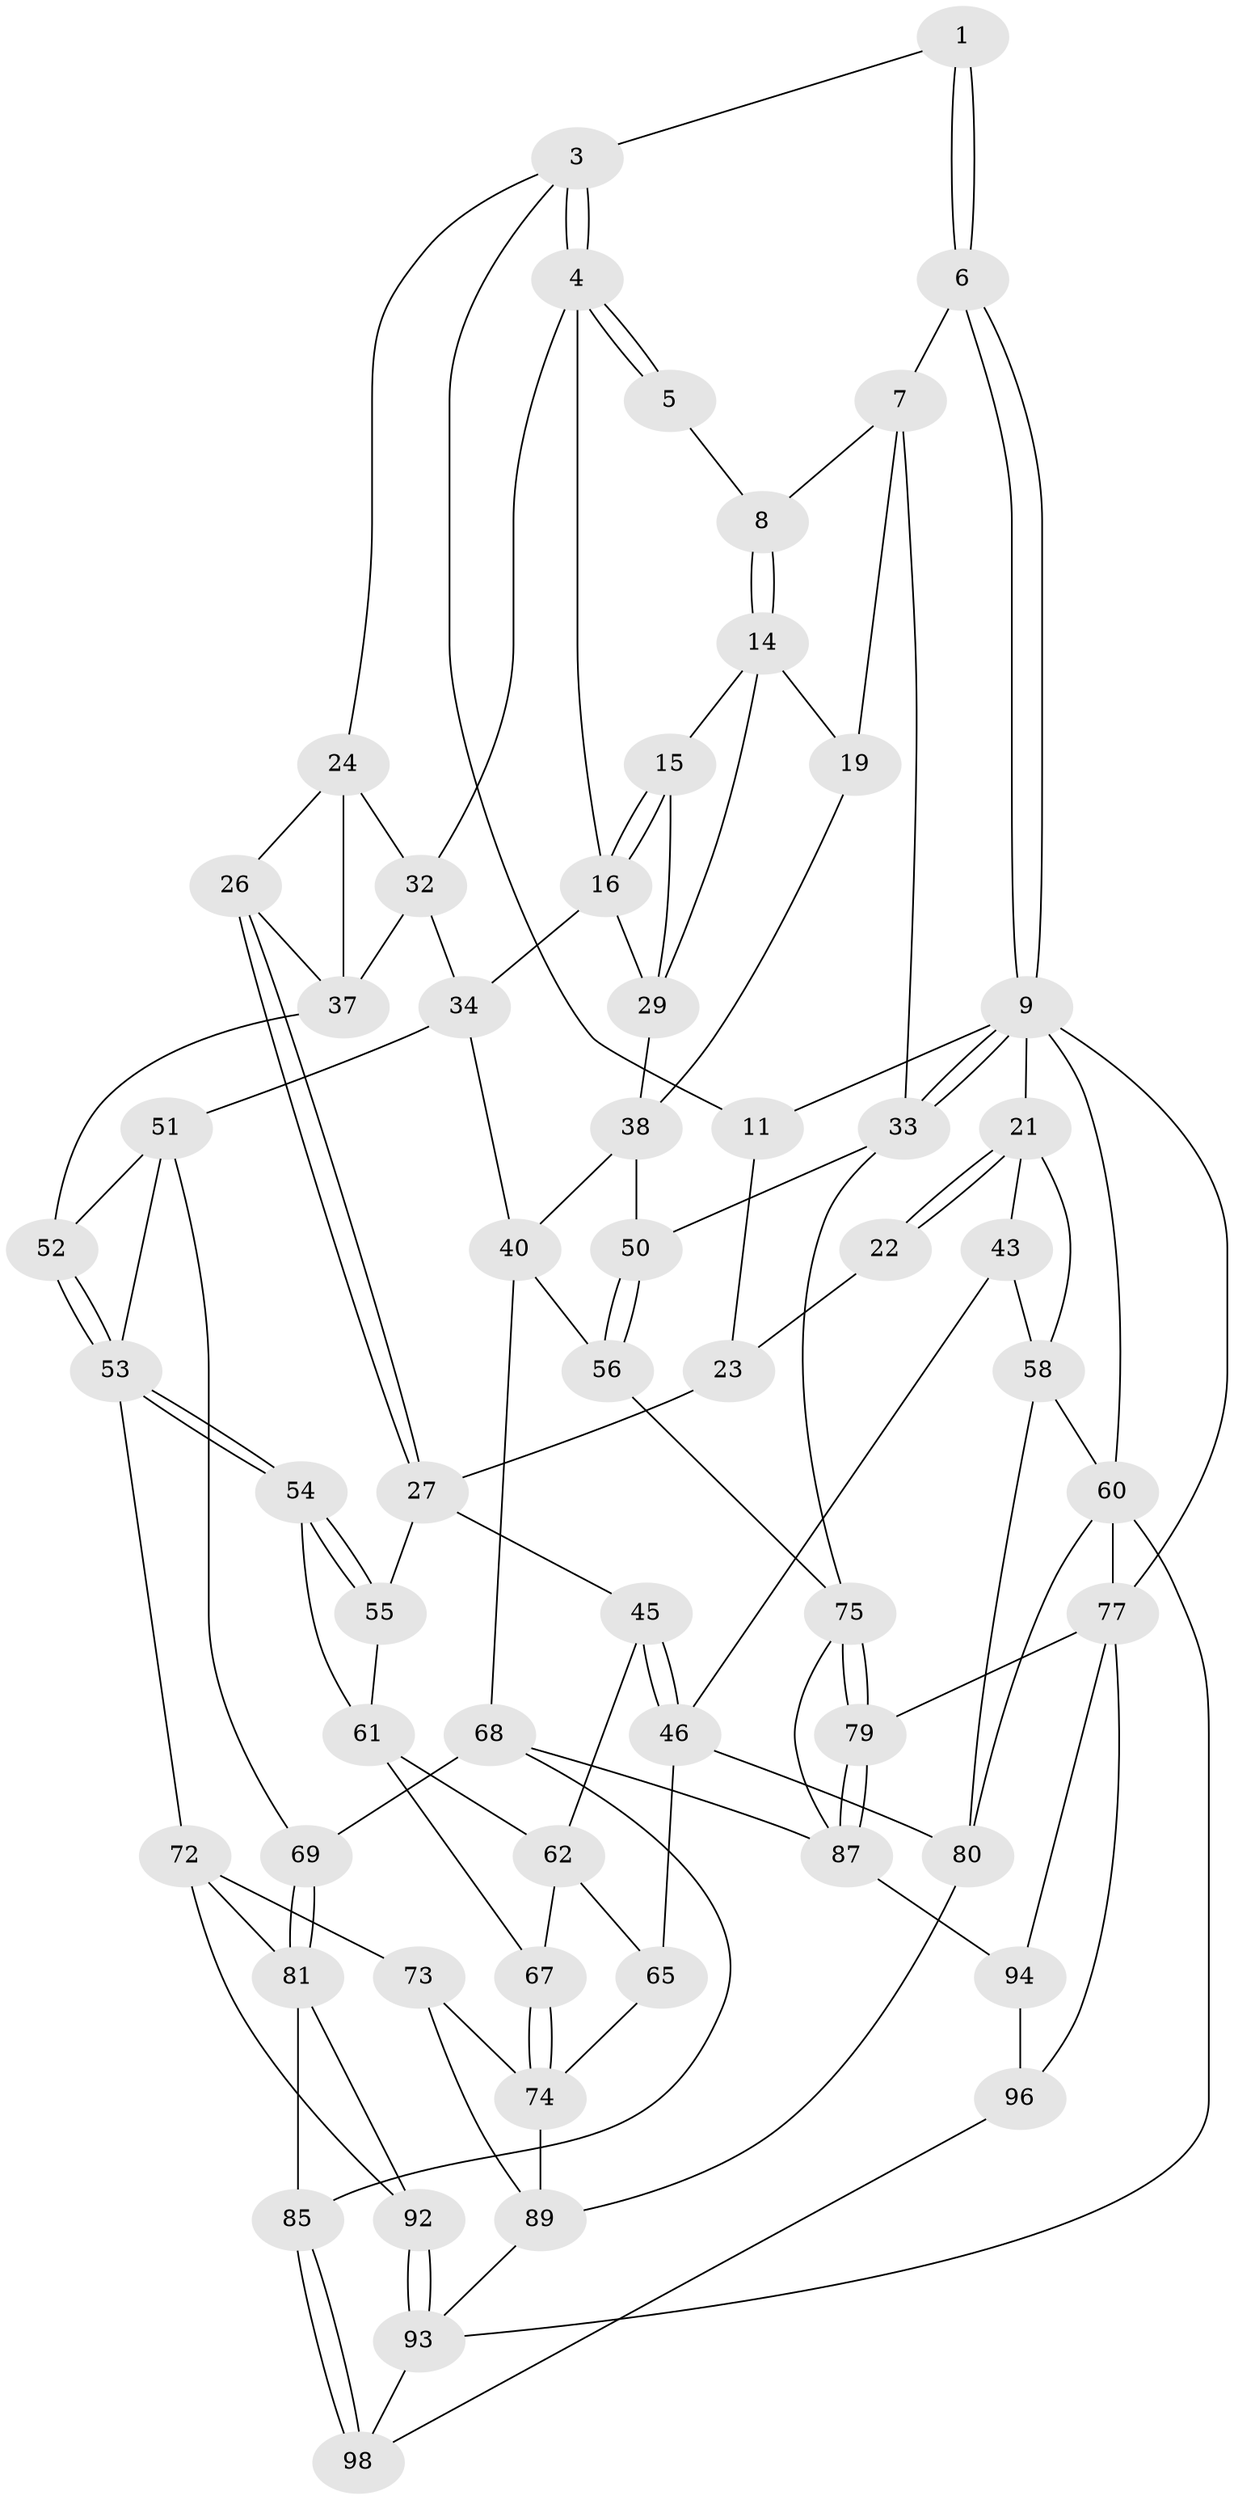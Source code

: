 // original degree distribution, {4: 0.22, 5: 0.53, 6: 0.22, 3: 0.03}
// Generated by graph-tools (version 1.1) at 2025/11/02/27/25 16:11:55]
// undirected, 60 vertices, 127 edges
graph export_dot {
graph [start="1"]
  node [color=gray90,style=filled];
  1 [pos="+0.9813874894760932+0",super="+2"];
  3 [pos="+0.5433471406311572+0.09475475440119696",super="+12"];
  4 [pos="+0.5603914803144366+0.13086504389934675",super="+17"];
  5 [pos="+0.7499592492999181+0.10218274566336456"];
  6 [pos="+1+0"];
  7 [pos="+0.8849408552914735+0.1319972906906307",super="+18"];
  8 [pos="+0.871221686063282+0.14531009151641494"];
  9 [pos="+1+0",super="+10"];
  11 [pos="+0.2966005079739485+0",super="+13"];
  14 [pos="+0.8543984580574229+0.19104749491025927",super="+20"];
  15 [pos="+0.8147330291334275+0.208289803852519"];
  16 [pos="+0.6953474351358395+0.22372634461909302",super="+30"];
  19 [pos="+0.9165431037832753+0.32385288790248745"];
  21 [pos="+0+0.08969674104704353",super="+42"];
  22 [pos="+0.04062465291572958+0.2444507256994148",super="+36"];
  23 [pos="+0.22811357511529187+0.22193947695229793",super="+28"];
  24 [pos="+0.381232582384596+0.30337459691990254",super="+25"];
  26 [pos="+0.323391161915485+0.3870797768630963"];
  27 [pos="+0.254141347996225+0.4083713807390968",super="+44"];
  29 [pos="+0.7978073415409229+0.28304084176229605",super="+31"];
  32 [pos="+0.5318871990338984+0.2245836824541052",super="+35"];
  33 [pos="+1+0.36081289351060397",super="+49"];
  34 [pos="+0.6206362642810554+0.4619907415698138",super="+41"];
  37 [pos="+0.5299555299855455+0.384004144648755",super="+48"];
  38 [pos="+0.8506246573032356+0.38232095218981144",super="+39"];
  40 [pos="+0.7325074779942211+0.518922561489862",super="+57"];
  43 [pos="+0.13470149748684374+0.3903819537002523",super="+47"];
  45 [pos="+0.13559814958754726+0.5448100814815025"];
  46 [pos="+0.054589362400166354+0.5875045744343748",super="+66"];
  50 [pos="+0.9083737306365138+0.5072483190869069"];
  51 [pos="+0.6183563552734618+0.49746070370425316",super="+70"];
  52 [pos="+0.41760389400824094+0.46341562979399675"];
  53 [pos="+0.41670424431483943+0.6121263541980967",super="+71"];
  54 [pos="+0.3620818548933846+0.5849059547745135"];
  55 [pos="+0.30114508659118144+0.5410003250585622"];
  56 [pos="+0.8691373001895372+0.6323663512486124"];
  58 [pos="+0+0.5203307969934482",super="+59"];
  60 [pos="+0+1",super="+100"];
  61 [pos="+0.2393732047282282+0.604236481336509",super="+63"];
  62 [pos="+0.2381711849414454+0.605206961110724",super="+64"];
  65 [pos="+0.141822597539616+0.7139671774396364"];
  67 [pos="+0.24808179319324394+0.6931464715937689"];
  68 [pos="+0.6787527763791458+0.6873846437808513",super="+84"];
  69 [pos="+0.6670402324415766+0.678438508221212"];
  72 [pos="+0.434446661263251+0.7220297500801495",super="+82"];
  73 [pos="+0.3866711692007376+0.7417657977316686"];
  74 [pos="+0.36297651297240763+0.7377760699443929",super="+83"];
  75 [pos="+1+0.690203525426063",super="+76"];
  77 [pos="+1+1",super="+78"];
  79 [pos="+1+0.8825140867693941"];
  80 [pos="+0+0.8396692918996268",super="+90"];
  81 [pos="+0.5296189121860003+0.802871364304158",super="+86"];
  85 [pos="+0.7079279763208027+0.8889515220292034"];
  87 [pos="+0.8449146300372332+0.7971272499916436",super="+88"];
  89 [pos="+0.20953096127951015+0.8919835986444329",super="+91"];
  92 [pos="+0.451615793536388+0.9448994674155206"];
  93 [pos="+0.4180399116827124+1",super="+99"];
  94 [pos="+1+0.9009717943080789",super="+95"];
  96 [pos="+0.9130690718954001+0.9364167736386518",super="+97"];
  98 [pos="+0.6848384780148413+1"];
  1 -- 6;
  1 -- 6;
  1 -- 3;
  3 -- 4;
  3 -- 4;
  3 -- 24;
  3 -- 11;
  4 -- 5;
  4 -- 5;
  4 -- 16;
  4 -- 32;
  5 -- 8;
  6 -- 7;
  6 -- 9;
  6 -- 9;
  7 -- 8;
  7 -- 33;
  7 -- 19;
  8 -- 14;
  8 -- 14;
  9 -- 33;
  9 -- 33;
  9 -- 77;
  9 -- 11;
  9 -- 60;
  9 -- 21;
  11 -- 23;
  14 -- 15;
  14 -- 19;
  14 -- 29;
  15 -- 16;
  15 -- 16;
  15 -- 29;
  16 -- 34;
  16 -- 29;
  19 -- 38;
  21 -- 22;
  21 -- 22;
  21 -- 58;
  21 -- 43;
  22 -- 23 [weight=2];
  23 -- 27;
  24 -- 32;
  24 -- 26;
  24 -- 37;
  26 -- 27;
  26 -- 27;
  26 -- 37;
  27 -- 45;
  27 -- 55;
  29 -- 38;
  32 -- 34;
  32 -- 37;
  33 -- 50;
  33 -- 75;
  34 -- 40;
  34 -- 51;
  37 -- 52;
  38 -- 40;
  38 -- 50;
  40 -- 56;
  40 -- 68;
  43 -- 58;
  43 -- 46;
  45 -- 46;
  45 -- 46;
  45 -- 62;
  46 -- 80;
  46 -- 65;
  50 -- 56;
  50 -- 56;
  51 -- 52;
  51 -- 69;
  51 -- 53;
  52 -- 53;
  52 -- 53;
  53 -- 54;
  53 -- 54;
  53 -- 72;
  54 -- 55;
  54 -- 55;
  54 -- 61;
  55 -- 61;
  56 -- 75;
  58 -- 80;
  58 -- 60;
  60 -- 77;
  60 -- 93;
  60 -- 80;
  61 -- 62;
  61 -- 67;
  62 -- 65;
  62 -- 67;
  65 -- 74;
  67 -- 74;
  67 -- 74;
  68 -- 69;
  68 -- 85;
  68 -- 87;
  69 -- 81;
  69 -- 81;
  72 -- 73;
  72 -- 81;
  72 -- 92;
  73 -- 74;
  73 -- 89;
  74 -- 89;
  75 -- 79;
  75 -- 79;
  75 -- 87;
  77 -- 94;
  77 -- 79;
  77 -- 96;
  79 -- 87;
  79 -- 87;
  80 -- 89;
  81 -- 92;
  81 -- 85;
  85 -- 98;
  85 -- 98;
  87 -- 94;
  89 -- 93;
  92 -- 93;
  92 -- 93;
  93 -- 98;
  94 -- 96 [weight=2];
  96 -- 98;
}
